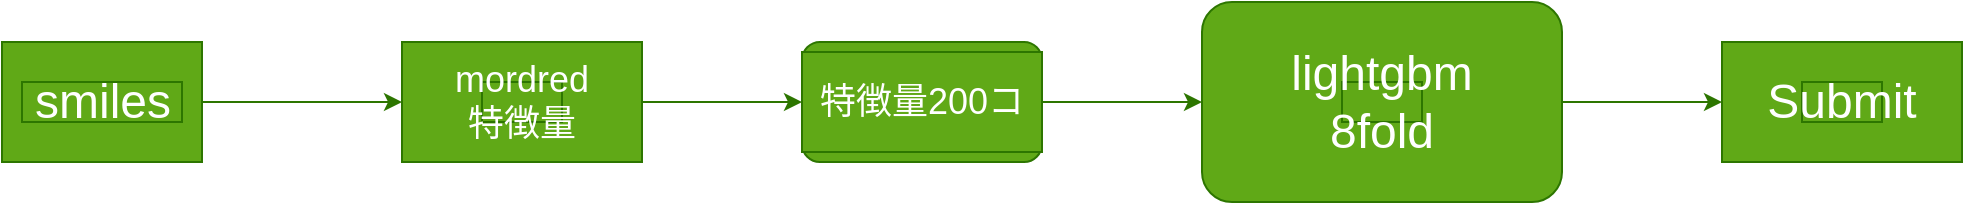 <mxfile version="13.10.0" type="embed">
    <diagram id="EgqdvbYTjqLi-sWI0zjd" name="ページ1">
        <mxGraphModel dx="1591" dy="713" grid="1" gridSize="10" guides="1" tooltips="1" connect="1" arrows="1" fold="1" page="1" pageScale="1" pageWidth="827" pageHeight="1169" math="0" shadow="0">
            <root>
                <mxCell id="0"/>
                <mxCell id="1" parent="0"/>
                <mxCell id="9" style="edgeStyle=orthogonalEdgeStyle;rounded=0;orthogonalLoop=1;jettySize=auto;html=1;exitX=1;exitY=0.5;exitDx=0;exitDy=0;fillColor=#60a917;strokeColor=#2D7600;" parent="1" source="2" target="10" edge="1">
                    <mxGeometry relative="1" as="geometry">
                        <mxPoint x="-140" y="320" as="targetPoint"/>
                    </mxGeometry>
                </mxCell>
                <mxCell id="2" value="" style="rounded=0;whiteSpace=wrap;html=1;fillColor=#60a917;strokeColor=#2D7600;fontColor=#ffffff;" parent="1" vertex="1">
                    <mxGeometry x="-340" y="290" width="100" height="60" as="geometry"/>
                </mxCell>
                <mxCell id="3" value="&lt;font style=&quot;font-size: 24px&quot;&gt;smiles&lt;/font&gt;" style="text;html=1;align=center;verticalAlign=middle;resizable=0;points=[];autosize=1;fillColor=#60a917;strokeColor=#2D7600;fontColor=#ffffff;" parent="1" vertex="1">
                    <mxGeometry x="-330" y="310" width="80" height="20" as="geometry"/>
                </mxCell>
                <mxCell id="15" style="edgeStyle=orthogonalEdgeStyle;rounded=0;orthogonalLoop=1;jettySize=auto;html=1;exitX=1;exitY=0.5;exitDx=0;exitDy=0;fillColor=#60a917;strokeColor=#2D7600;" parent="1" source="10" edge="1">
                    <mxGeometry relative="1" as="geometry">
                        <mxPoint x="60" y="320" as="targetPoint"/>
                    </mxGeometry>
                </mxCell>
                <mxCell id="10" value="" style="rounded=0;whiteSpace=wrap;html=1;fillColor=#60a917;strokeColor=#2D7600;fontColor=#ffffff;" parent="1" vertex="1">
                    <mxGeometry x="-140" y="290" width="120" height="60" as="geometry"/>
                </mxCell>
                <mxCell id="11" value="&lt;font style=&quot;font-size: 18px&quot;&gt;mordred&lt;/font&gt;" style="text;html=1;strokeColor=#2D7600;fillColor=#60a917;align=center;verticalAlign=middle;whiteSpace=wrap;rounded=0;fontColor=#ffffff;" parent="1" vertex="1">
                    <mxGeometry x="-210" y="300" width="40" as="geometry"/>
                </mxCell>
                <mxCell id="14" value="&lt;font style=&quot;font-size: 18px&quot;&gt;mordred特徴量&lt;br&gt;&lt;/font&gt;" style="text;html=1;strokeColor=#2D7600;fillColor=#60a917;align=center;verticalAlign=middle;whiteSpace=wrap;rounded=0;fontColor=#ffffff;" parent="1" vertex="1">
                    <mxGeometry x="-100" y="310" width="40" height="20" as="geometry"/>
                </mxCell>
                <mxCell id="19" value="&lt;font style=&quot;font-size: 14px&quot;&gt;特徴量選択&lt;/font&gt;" style="text;html=1;strokeColor=#2D7600;fillColor=#60a917;align=center;verticalAlign=middle;whiteSpace=wrap;rounded=0;fontColor=#ffffff;" parent="1" vertex="1">
                    <mxGeometry x="-10" y="300" width="56" as="geometry"/>
                </mxCell>
                <mxCell id="21" value="" style="rounded=1;whiteSpace=wrap;html=1;fillColor=#60a917;strokeColor=#2D7600;fontColor=#ffffff;" parent="1" vertex="1">
                    <mxGeometry x="60" y="290" width="120" height="60" as="geometry"/>
                </mxCell>
                <mxCell id="23" style="edgeStyle=orthogonalEdgeStyle;rounded=0;orthogonalLoop=1;jettySize=auto;html=1;exitX=1;exitY=0.5;exitDx=0;exitDy=0;fillColor=#60a917;strokeColor=#2D7600;" parent="1" source="22" target="24" edge="1">
                    <mxGeometry relative="1" as="geometry">
                        <mxPoint x="260" y="320" as="targetPoint"/>
                    </mxGeometry>
                </mxCell>
                <mxCell id="22" value="&lt;font style=&quot;font-size: 18px&quot;&gt;特徴量200コ&lt;/font&gt;" style="text;html=1;strokeColor=#2D7600;fillColor=#60a917;align=center;verticalAlign=middle;whiteSpace=wrap;rounded=0;fontColor=#ffffff;" parent="1" vertex="1">
                    <mxGeometry x="60" y="295" width="120" height="50" as="geometry"/>
                </mxCell>
                <mxCell id="26" style="edgeStyle=orthogonalEdgeStyle;rounded=0;orthogonalLoop=1;jettySize=auto;html=1;exitX=1;exitY=0.5;exitDx=0;exitDy=0;fillColor=#60a917;strokeColor=#2D7600;" parent="1" source="24" target="27" edge="1">
                    <mxGeometry relative="1" as="geometry">
                        <mxPoint x="520" y="320" as="targetPoint"/>
                    </mxGeometry>
                </mxCell>
                <mxCell id="24" value="" style="rounded=1;whiteSpace=wrap;html=1;fillColor=#60a917;strokeColor=#2D7600;fontColor=#ffffff;" parent="1" vertex="1">
                    <mxGeometry x="260" y="270" width="180" height="100" as="geometry"/>
                </mxCell>
                <mxCell id="25" value="&lt;font style=&quot;font-size: 24px&quot;&gt;lightgbm&lt;br&gt;8fold&lt;/font&gt;" style="text;html=1;strokeColor=#2D7600;fillColor=#60a917;align=center;verticalAlign=middle;whiteSpace=wrap;rounded=0;fontColor=#ffffff;" parent="1" vertex="1">
                    <mxGeometry x="330" y="310" width="40" height="20" as="geometry"/>
                </mxCell>
                <mxCell id="27" value="" style="rounded=0;whiteSpace=wrap;html=1;fillColor=#60a917;strokeColor=#2D7600;fontColor=#ffffff;" parent="1" vertex="1">
                    <mxGeometry x="520" y="290" width="120" height="60" as="geometry"/>
                </mxCell>
                <mxCell id="28" value="&lt;font style=&quot;font-size: 24px&quot;&gt;Submit&lt;/font&gt;" style="text;html=1;strokeColor=#2D7600;fillColor=#60a917;align=center;verticalAlign=middle;whiteSpace=wrap;rounded=0;fontColor=#ffffff;" parent="1" vertex="1">
                    <mxGeometry x="560" y="310" width="40" height="20" as="geometry"/>
                </mxCell>
            </root>
        </mxGraphModel>
    </diagram>
</mxfile>